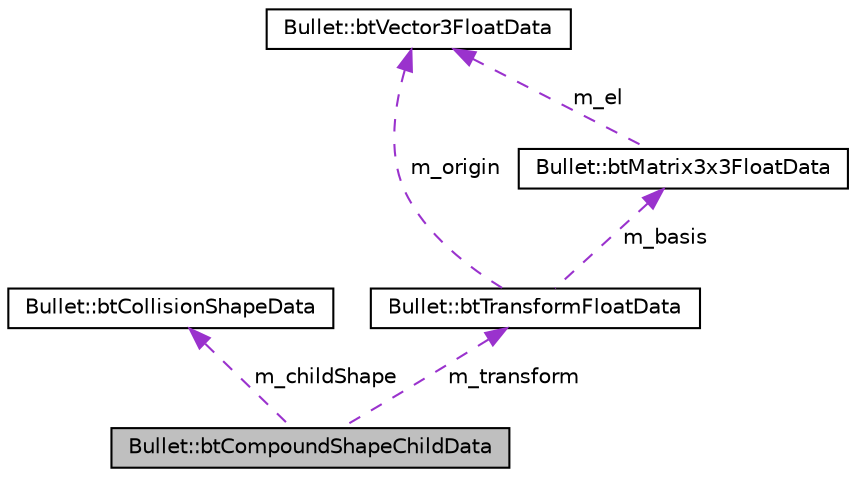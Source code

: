 digraph "Bullet::btCompoundShapeChildData"
{
  edge [fontname="Helvetica",fontsize="10",labelfontname="Helvetica",labelfontsize="10"];
  node [fontname="Helvetica",fontsize="10",shape=record];
  Node1 [label="Bullet::btCompoundShapeChildData",height=0.2,width=0.4,color="black", fillcolor="grey75", style="filled", fontcolor="black"];
  Node2 -> Node1 [dir="back",color="darkorchid3",fontsize="10",style="dashed",label=" m_childShape" ,fontname="Helvetica"];
  Node2 [label="Bullet::btCollisionShapeData",height=0.2,width=0.4,color="black", fillcolor="white", style="filled",URL="$class_bullet_1_1bt_collision_shape_data.html"];
  Node3 -> Node1 [dir="back",color="darkorchid3",fontsize="10",style="dashed",label=" m_transform" ,fontname="Helvetica"];
  Node3 [label="Bullet::btTransformFloatData",height=0.2,width=0.4,color="black", fillcolor="white", style="filled",URL="$class_bullet_1_1bt_transform_float_data.html"];
  Node4 -> Node3 [dir="back",color="darkorchid3",fontsize="10",style="dashed",label=" m_origin" ,fontname="Helvetica"];
  Node4 [label="Bullet::btVector3FloatData",height=0.2,width=0.4,color="black", fillcolor="white", style="filled",URL="$class_bullet_1_1bt_vector3_float_data.html"];
  Node5 -> Node3 [dir="back",color="darkorchid3",fontsize="10",style="dashed",label=" m_basis" ,fontname="Helvetica"];
  Node5 [label="Bullet::btMatrix3x3FloatData",height=0.2,width=0.4,color="black", fillcolor="white", style="filled",URL="$class_bullet_1_1bt_matrix3x3_float_data.html"];
  Node4 -> Node5 [dir="back",color="darkorchid3",fontsize="10",style="dashed",label=" m_el" ,fontname="Helvetica"];
}
